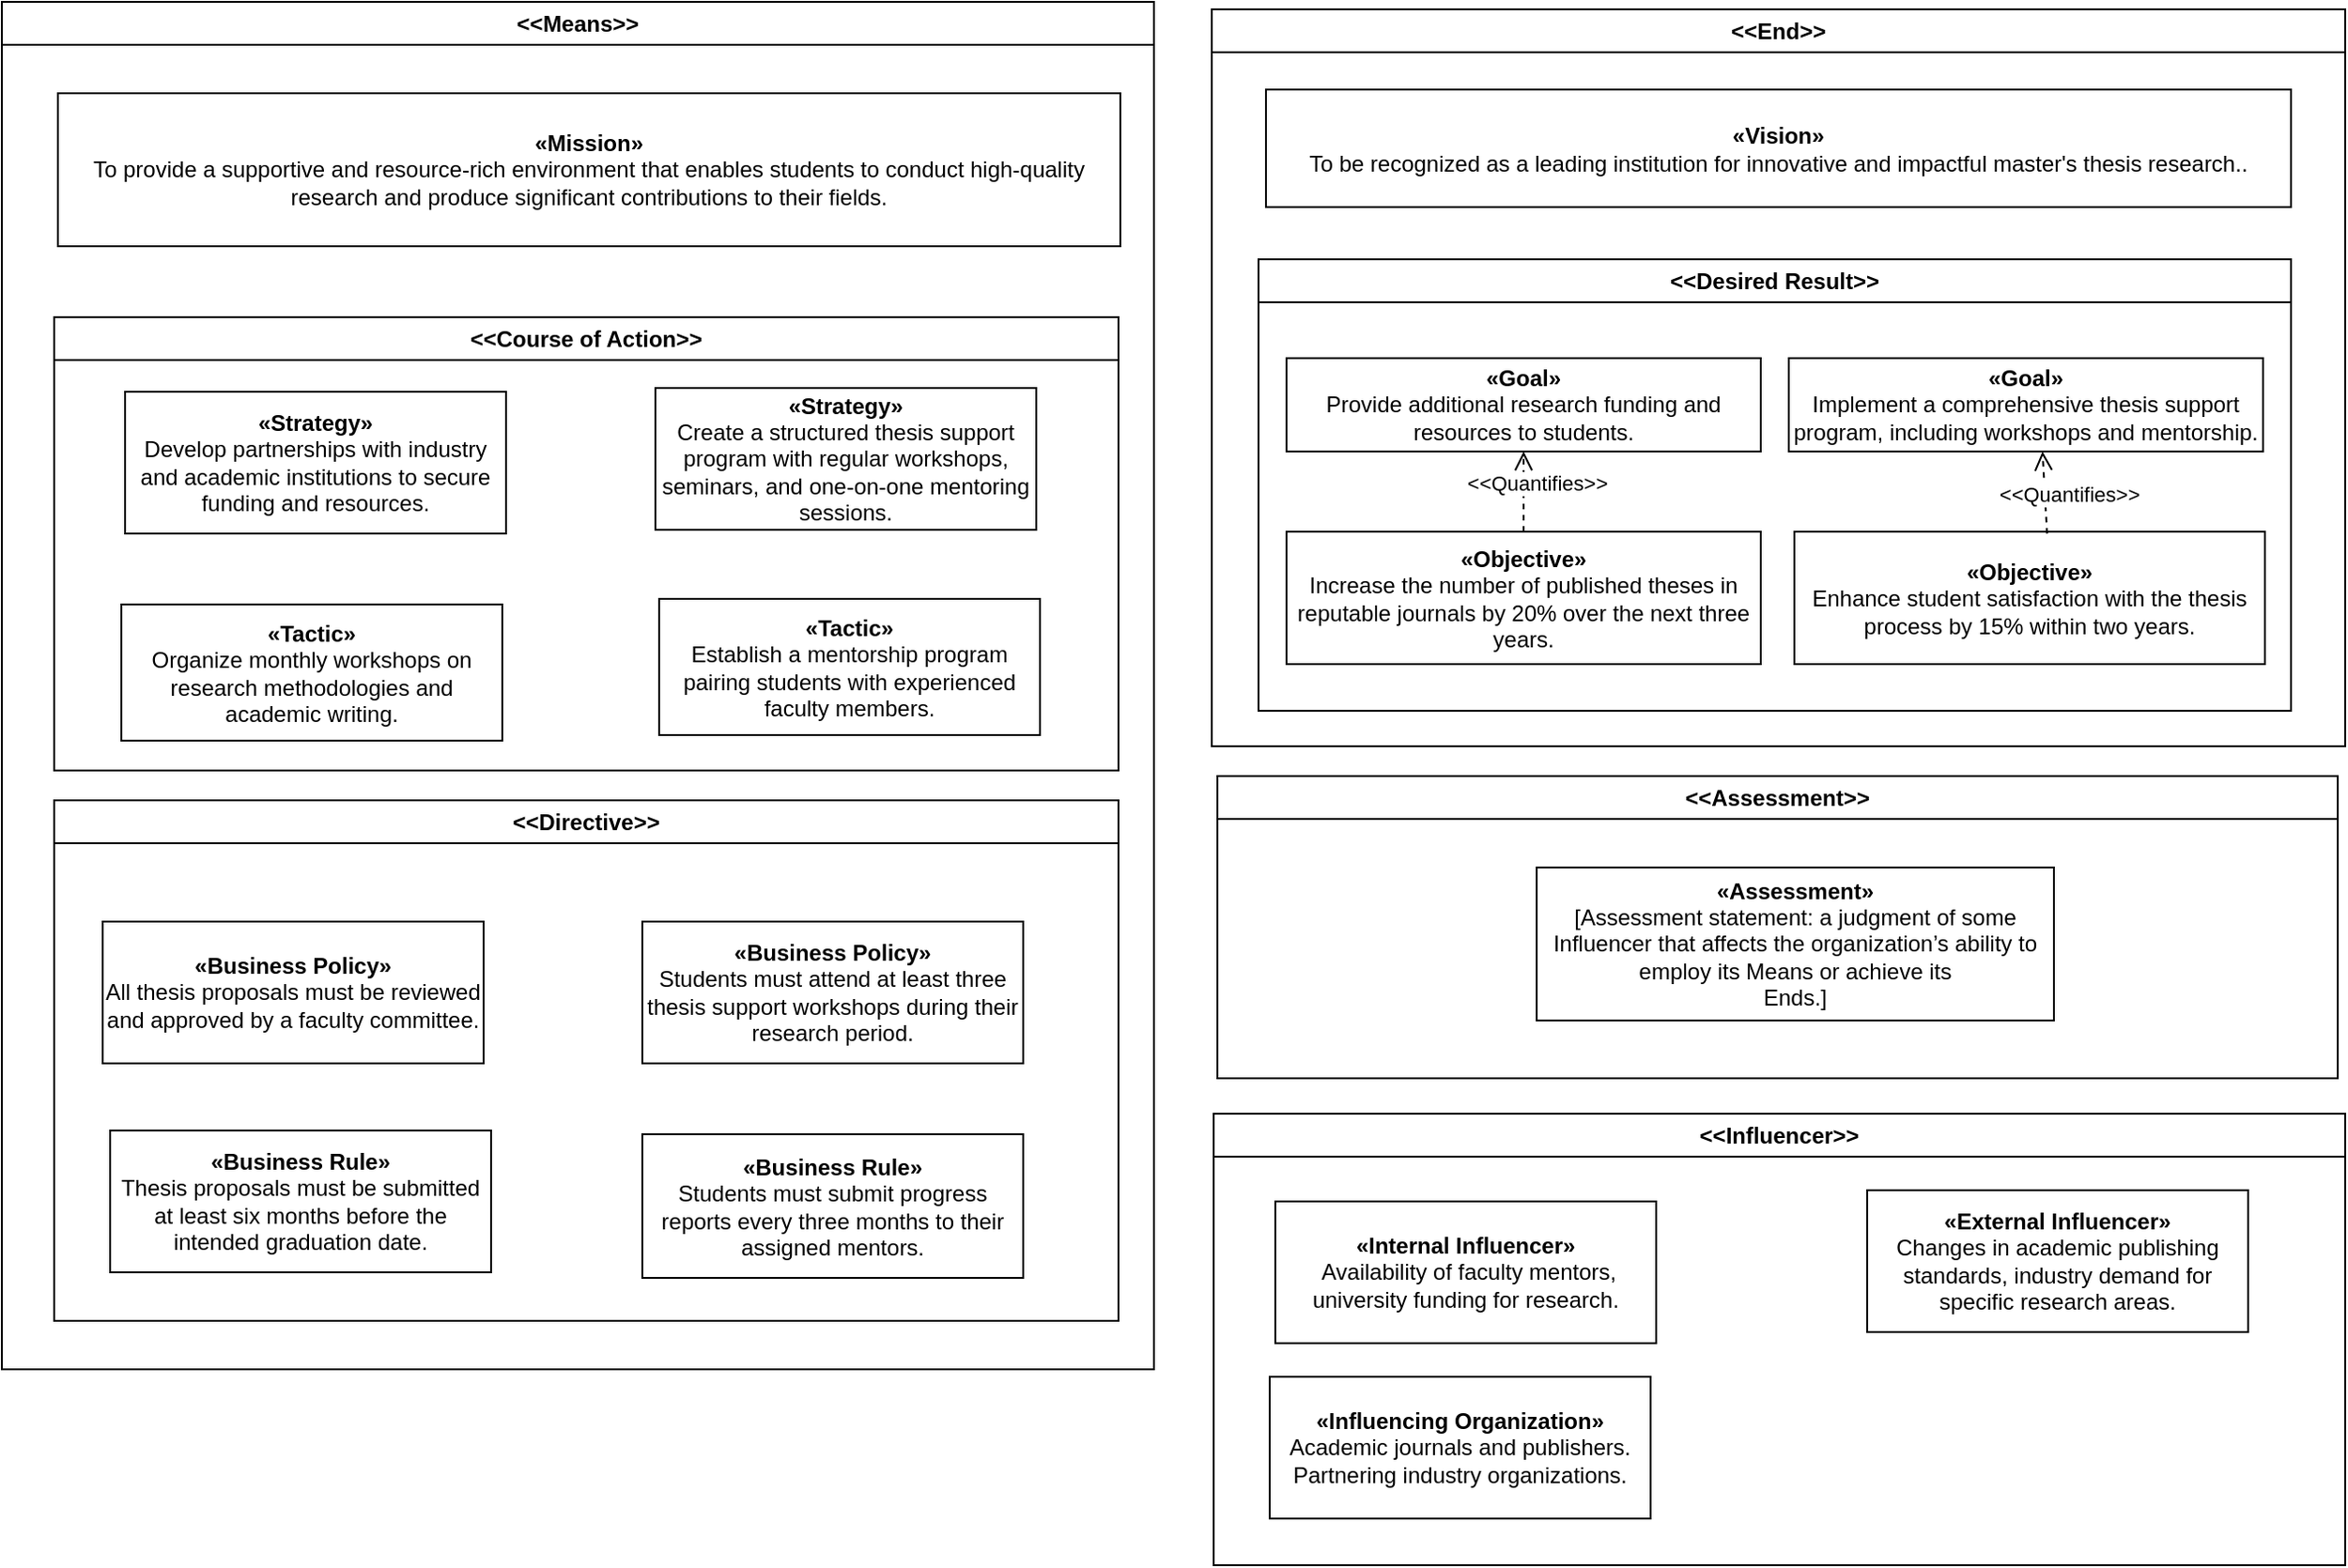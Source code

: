 <mxfile version="23.0.2" type="device">
  <diagram name="Page-1" id="p2BPDg9jxZjePueaDm7e">
    <mxGraphModel dx="2268" dy="1287" grid="0" gridSize="10" guides="1" tooltips="1" connect="1" arrows="1" fold="1" page="0" pageScale="1" pageWidth="827" pageHeight="1169" math="0" shadow="0">
      <root>
        <mxCell id="0" />
        <mxCell id="1" parent="0" />
        <UserObject label="&amp;lt;&amp;lt;End&amp;gt;&amp;gt;" tooltip="An End represents the ultimate outcomes that the business aims to achieve. It encompasses the overall aspirations and desired states that guide the organization&#39;s efforts." id="hP1qpWTvxKmi9HbJ8WEG-1">
          <mxCell style="swimlane;whiteSpace=wrap;html=1;" parent="1" vertex="1">
            <mxGeometry x="449" y="-137" width="607" height="395" as="geometry">
              <mxRectangle x="245" y="-141" width="86" height="26" as="alternateBounds" />
            </mxGeometry>
          </mxCell>
        </UserObject>
        <UserObject label="&lt;b&gt;«Vision»&lt;/b&gt;&lt;br&gt;To be recognized as a leading institution for innovative and impactful master&#39;s thesis research.." tooltip="A Vision is a broad, aspirational statement that describes the future state the organization aims to achieve. It provides a long-term direction and inspiration for the business." id="hP1qpWTvxKmi9HbJ8WEG-5">
          <mxCell style="html=1;whiteSpace=wrap;" parent="hP1qpWTvxKmi9HbJ8WEG-1" vertex="1">
            <mxGeometry x="29" y="43" width="549" height="63" as="geometry" />
          </mxCell>
        </UserObject>
        <UserObject label="&amp;lt;&amp;lt;Desired Result&amp;gt;&amp;gt;" tooltip="A Desired Result is a specific outcome that the organization wants to achieve. It can be further categorized into goals and objectives. Desired results are more concrete and measurable compared to the vision." id="hP1qpWTvxKmi9HbJ8WEG-4">
          <mxCell style="swimlane;whiteSpace=wrap;html=1;" parent="hP1qpWTvxKmi9HbJ8WEG-1" vertex="1">
            <mxGeometry x="25" y="134" width="553" height="242" as="geometry">
              <mxRectangle x="50" y="139" width="147" height="26" as="alternateBounds" />
            </mxGeometry>
          </mxCell>
        </UserObject>
        <UserObject label="&lt;b&gt;«Goal»&lt;/b&gt;&lt;br&gt;Provide additional research funding and resources to students." tooltip="A Goal is a high-level, long-term target that the organization strives to achieve. Goals are broad and provide a general direction for the business." id="hP1qpWTvxKmi9HbJ8WEG-7">
          <mxCell style="html=1;whiteSpace=wrap;" parent="hP1qpWTvxKmi9HbJ8WEG-4" vertex="1">
            <mxGeometry x="15" y="53" width="254" height="50" as="geometry" />
          </mxCell>
        </UserObject>
        <UserObject label="&lt;b&gt;«Goal»&lt;/b&gt;&lt;br&gt;Implement a comprehensive thesis support program, including workshops and mentorship." tooltip="A Goal is a high-level, long-term target that the organization strives to achieve. Goals are broad and provide a general direction for the business." id="hP1qpWTvxKmi9HbJ8WEG-8">
          <mxCell style="html=1;whiteSpace=wrap;" parent="hP1qpWTvxKmi9HbJ8WEG-4" vertex="1">
            <mxGeometry x="284" y="53" width="254" height="50" as="geometry" />
          </mxCell>
        </UserObject>
        <UserObject label="&lt;b&gt;«Objective»&lt;/b&gt;&lt;br&gt;Increase the number of published theses in reputable journals by 20% over the next three years." tooltip="A Vision is a broad, aspirational statement that describes the future state the organization aims to achieve. It provides a long-term direction and inspiration for the business." id="hP1qpWTvxKmi9HbJ8WEG-10">
          <mxCell style="html=1;whiteSpace=wrap;" parent="hP1qpWTvxKmi9HbJ8WEG-4" vertex="1">
            <mxGeometry x="15" y="146" width="254" height="71" as="geometry" />
          </mxCell>
        </UserObject>
        <UserObject label="&lt;b&gt;«Objective»&lt;/b&gt;&lt;br&gt;Enhance student satisfaction with the thesis process by 15% within two years." tooltip="A Vision is a broad, aspirational statement that describes the future state the organization aims to achieve. It provides a long-term direction and inspiration for the business." id="hP1qpWTvxKmi9HbJ8WEG-11">
          <mxCell style="html=1;whiteSpace=wrap;" parent="hP1qpWTvxKmi9HbJ8WEG-4" vertex="1">
            <mxGeometry x="287" y="146" width="252" height="71" as="geometry" />
          </mxCell>
        </UserObject>
        <UserObject label="&amp;lt;&amp;lt;Quantifies&amp;gt;&amp;gt;" tooltip="An Objective Quantifies a Goal" id="hP1qpWTvxKmi9HbJ8WEG-26">
          <mxCell style="html=1;verticalAlign=bottom;endArrow=open;dashed=1;endSize=8;curved=0;rounded=0;sourcePerimeterSpacing=8;targetPerimeterSpacing=8;entryX=0.5;entryY=1;entryDx=0;entryDy=0;exitX=0.5;exitY=0;exitDx=0;exitDy=0;" parent="hP1qpWTvxKmi9HbJ8WEG-4" source="hP1qpWTvxKmi9HbJ8WEG-10" target="hP1qpWTvxKmi9HbJ8WEG-7" edge="1">
            <mxGeometry x="-0.209" y="-7" relative="1" as="geometry">
              <mxPoint x="204" y="162" as="sourcePoint" />
              <mxPoint x="49" y="162" as="targetPoint" />
              <mxPoint as="offset" />
            </mxGeometry>
          </mxCell>
        </UserObject>
        <UserObject label="&amp;lt;&amp;lt;Quantifies&amp;gt;&amp;gt;" tooltip="An Objective Quantifies a Goal" id="hP1qpWTvxKmi9HbJ8WEG-27">
          <mxCell style="html=1;verticalAlign=bottom;endArrow=open;dashed=1;endSize=8;curved=0;rounded=0;sourcePerimeterSpacing=8;targetPerimeterSpacing=8;entryX=0.535;entryY=1.001;entryDx=0;entryDy=0;exitX=0.537;exitY=0.015;exitDx=0;exitDy=0;entryPerimeter=0;exitPerimeter=0;" parent="hP1qpWTvxKmi9HbJ8WEG-4" source="hP1qpWTvxKmi9HbJ8WEG-11" target="hP1qpWTvxKmi9HbJ8WEG-8" edge="1">
            <mxGeometry x="-0.483" y="-12" relative="1" as="geometry">
              <mxPoint x="412.5" y="142.5" as="sourcePoint" />
              <mxPoint x="412.5" y="99.5" as="targetPoint" />
              <mxPoint as="offset" />
            </mxGeometry>
          </mxCell>
        </UserObject>
        <UserObject label="&amp;lt;&amp;lt;Means&amp;gt;&amp;gt;" tooltip="A Means is some &quot;device, capability, regime, technique, restriction, agency, instrument, or method that may be called upon, activated, or enforced to achieve Ends.&quot; It does not include the tasks (business processes and workflow) necessary to exploit it, or responsibility for such tasks. Typically Means are organized into Mission, Courses of Action, and Directives." id="hP1qpWTvxKmi9HbJ8WEG-2">
          <mxCell style="swimlane;whiteSpace=wrap;html=1;startSize=23;" parent="1" vertex="1">
            <mxGeometry x="-199" y="-141" width="617" height="733" as="geometry">
              <mxRectangle x="-199" y="-141" width="116" height="26" as="alternateBounds" />
            </mxGeometry>
          </mxCell>
        </UserObject>
        <UserObject label="&amp;lt;&amp;lt;Course of Action&amp;gt;&amp;gt;" tooltip="Courses of Action are the decisions made by the enterprise about what actions to take. They go beyond just resources, skills, or competencies, and involve configuring various aspects of the enterprise (such as processes, locations, people, and time) to direct efforts towards achieving Desired Results. They represent the enterprise&#39;s chosen methods for utilizing its resources, skills, and competencies effectively." id="hP1qpWTvxKmi9HbJ8WEG-3">
          <mxCell style="swimlane;whiteSpace=wrap;html=1;" parent="hP1qpWTvxKmi9HbJ8WEG-2" vertex="1">
            <mxGeometry x="28" y="169" width="570" height="243" as="geometry">
              <mxRectangle x="30" y="92" width="132" height="26" as="alternateBounds" />
            </mxGeometry>
          </mxCell>
        </UserObject>
        <UserObject label="&lt;b&gt;«Strategy»&lt;/b&gt;&lt;br&gt;Develop partnerships with industry and academic institutions to secure funding and resources." tooltip="A Strategy is a key component of the plan for the Mission, representing the essential Course of Action to achieve Ends, particularly Goals. It channels efforts towards these Goals and is more than just a resource, skill, or competency. A Strategy is the chosen approach by the enterprise to achieve its Goals, considering environmental constraints and risks." id="hP1qpWTvxKmi9HbJ8WEG-12">
          <mxCell style="html=1;whiteSpace=wrap;" parent="hP1qpWTvxKmi9HbJ8WEG-3" vertex="1">
            <mxGeometry x="38" y="40" width="204" height="76" as="geometry" />
          </mxCell>
        </UserObject>
        <UserObject label="&lt;b&gt;«Strategy»&lt;/b&gt;&lt;br&gt;Create a structured thesis support program with regular workshops, seminars, and one-on-one mentoring sessions." tooltip="A Strategy is a key component of the plan for the Mission, representing the essential Course of Action to achieve Ends, particularly Goals. It channels efforts towards these Goals and is more than just a resource, skill, or competency. A Strategy is the chosen approach by the enterprise to achieve its Goals, considering environmental constraints and risks." id="hP1qpWTvxKmi9HbJ8WEG-13">
          <mxCell style="html=1;whiteSpace=wrap;" parent="hP1qpWTvxKmi9HbJ8WEG-3" vertex="1">
            <mxGeometry x="322" y="38" width="204" height="76" as="geometry" />
          </mxCell>
        </UserObject>
        <UserObject label="&lt;b&gt;«Tactic»&lt;/b&gt;&lt;br&gt;Organize monthly workshops on research methodologies and academic writing." tooltip="A Tactic is a specific Course of Action that details part of a Strategy. It implements the Strategy by outlining specific actions to be taken." id="hP1qpWTvxKmi9HbJ8WEG-14">
          <mxCell style="html=1;whiteSpace=wrap;" parent="hP1qpWTvxKmi9HbJ8WEG-3" vertex="1">
            <mxGeometry x="36.0" y="154" width="204" height="73" as="geometry" />
          </mxCell>
        </UserObject>
        <UserObject label="&lt;b&gt;«Tactic»&lt;/b&gt;&lt;br&gt;Establish a mentorship program pairing students with experienced faculty members." tooltip="A Tactic is a specific Course of Action that details part of a Strategy. It implements the Strategy by outlining specific actions to be taken." id="hP1qpWTvxKmi9HbJ8WEG-15">
          <mxCell style="html=1;whiteSpace=wrap;" parent="hP1qpWTvxKmi9HbJ8WEG-3" vertex="1">
            <mxGeometry x="324.0" y="151" width="204" height="73" as="geometry" />
          </mxCell>
        </UserObject>
        <UserObject label="&lt;b&gt;«Mission»&lt;/b&gt;&lt;br&gt;To provide a supportive and resource-rich environment that enables students to conduct high-quality research and produce significant contributions to their fields." tooltip="A Mission describes the ongoing operational activities of the enterprise, outlining what the business does or will do on a daily basis. It makes the Vision actionable by detailing the continuous activities that bring the Vision to life. Strategies are used to plan the Mission." id="hP1qpWTvxKmi9HbJ8WEG-6">
          <mxCell style="html=1;whiteSpace=wrap;" parent="hP1qpWTvxKmi9HbJ8WEG-2" vertex="1">
            <mxGeometry x="30" y="49" width="569" height="82" as="geometry" />
          </mxCell>
        </UserObject>
        <UserObject label="&amp;lt;&amp;lt;Directive&amp;gt;&amp;gt;" tooltip="Directives are divided into Business Policies and Business Rules. Business Policies are not directly actionable, while Business Rules are and need to be defined and managed for consistency and completeness. Business Rules are derived from Business Policies." id="hP1qpWTvxKmi9HbJ8WEG-17">
          <mxCell style="swimlane;whiteSpace=wrap;html=1;" parent="hP1qpWTvxKmi9HbJ8WEG-2" vertex="1">
            <mxGeometry x="28" y="428" width="570" height="279" as="geometry">
              <mxRectangle x="347" y="167" width="126" height="26" as="alternateBounds" />
            </mxGeometry>
          </mxCell>
        </UserObject>
        <UserObject label="&lt;b&gt;«Business Policy»&lt;/b&gt;&lt;br&gt;All thesis proposals must be reviewed and approved by a faculty committee." tooltip="A Business Policy is a Directive that is not directly enforceable but serves to govern or guide the enterprise. Business Policies provide the foundation for Business Rules and also govern Business Processes." id="hP1qpWTvxKmi9HbJ8WEG-18">
          <mxCell style="html=1;whiteSpace=wrap;" parent="hP1qpWTvxKmi9HbJ8WEG-17" vertex="1">
            <mxGeometry x="26" y="65" width="204" height="76" as="geometry" />
          </mxCell>
        </UserObject>
        <UserObject label="&lt;b&gt;«Business Policy»&lt;/b&gt;&lt;br&gt;Students must attend at least three thesis support workshops during their research period." tooltip="A Business Policy is a Directive that is not directly enforceable but serves to govern or guide the enterprise. Business Policies provide the foundation for Business Rules and also govern Business Processes." id="hP1qpWTvxKmi9HbJ8WEG-19">
          <mxCell style="html=1;whiteSpace=wrap;" parent="hP1qpWTvxKmi9HbJ8WEG-17" vertex="1">
            <mxGeometry x="315" y="65" width="204" height="76" as="geometry" />
          </mxCell>
        </UserObject>
        <UserObject label="&lt;b&gt;«Business Rule»&lt;/b&gt;&lt;br&gt;Thesis proposals must be submitted at least six months before the intended graduation date." tooltip="A Business Rule is a Directive intended to govern, guide, or influence business behavior in support of a Business Policy. It is formulated in response to an Opportunity, Threat, Strength, or Weakness and does not require additional interpretation to undertake Strategies or Tactics. Business Rules are often derived from Business Policies and guide Business Processes." id="hP1qpWTvxKmi9HbJ8WEG-20">
          <mxCell style="html=1;whiteSpace=wrap;" parent="hP1qpWTvxKmi9HbJ8WEG-17" vertex="1">
            <mxGeometry x="30.0" y="177" width="204" height="76" as="geometry" />
          </mxCell>
        </UserObject>
        <UserObject label="&lt;b&gt;«Business Rule»&lt;/b&gt;&lt;br&gt;Students must submit progress reports every three months to their assigned mentors." tooltip="A Business Rule is a Directive intended to govern, guide, or influence business behavior in support of a Business Policy. It is formulated in response to an Opportunity, Threat, Strength, or Weakness and does not require additional interpretation to undertake Strategies or Tactics. Business Rules are often derived from Business Policies and guide Business Processes." id="hP1qpWTvxKmi9HbJ8WEG-21">
          <mxCell style="html=1;whiteSpace=wrap;" parent="hP1qpWTvxKmi9HbJ8WEG-17" vertex="1">
            <mxGeometry x="315" y="179" width="204" height="77" as="geometry" />
          </mxCell>
        </UserObject>
        <UserObject label="&amp;lt;&amp;lt;Influencer&amp;gt;&amp;gt;" tooltip="An Influencer is any factor that can cause changes impacting the enterprise&#39;s use of its Means or the achievement of its Ends. It can also confirm the absence of expected changes. Influencers can be either internal (originating within the enterprise) or external (originating outside the enterprise)." id="hP1qpWTvxKmi9HbJ8WEG-22">
          <mxCell style="swimlane;whiteSpace=wrap;html=1;" parent="1" vertex="1">
            <mxGeometry x="450" y="455" width="606" height="242" as="geometry">
              <mxRectangle x="-177" y="712" width="120" height="26" as="alternateBounds" />
            </mxGeometry>
          </mxCell>
        </UserObject>
        <UserObject label="&lt;b&gt;«Internal Influencer»&lt;/b&gt;&lt;br&gt;&amp;nbsp;Availability of faculty mentors, university funding for research." tooltip="An Internal Influencer is a factor originating within the enterprise that can affect its performance and decision-making. Examples include organizational culture, internal policies, employee skills, and available resources." id="hP1qpWTvxKmi9HbJ8WEG-23">
          <mxCell style="html=1;whiteSpace=wrap;" parent="hP1qpWTvxKmi9HbJ8WEG-22" vertex="1">
            <mxGeometry x="33" y="47" width="204" height="76" as="geometry" />
          </mxCell>
        </UserObject>
        <UserObject label="&lt;b&gt;«Influencing Organization»&lt;/b&gt;&lt;br&gt;&lt;div&gt;Academic journals and publishers.&lt;/div&gt;&lt;div&gt;Partnering industry organizations.&lt;/div&gt;" tooltip="An Influencing Organization is an external entity that impacts the enterprise being modeled in the BMM. It is the source of Influencers that affect the enterprise." id="hP1qpWTvxKmi9HbJ8WEG-24">
          <mxCell style="html=1;whiteSpace=wrap;" parent="hP1qpWTvxKmi9HbJ8WEG-22" vertex="1">
            <mxGeometry x="30" y="141" width="204" height="76" as="geometry" />
          </mxCell>
        </UserObject>
        <UserObject label="&lt;b&gt;«External Influencer»&lt;/b&gt;&lt;br&gt;Changes in academic publishing standards, industry demand for specific research areas." tooltip="An External Influencer is a factor originating outside the enterprise that can impact its operations, strategies, or goals. Examples include market trends, economic conditions, regulatory changes, and competitive actions." id="hP1qpWTvxKmi9HbJ8WEG-25">
          <mxCell style="html=1;whiteSpace=wrap;" parent="hP1qpWTvxKmi9HbJ8WEG-22" vertex="1">
            <mxGeometry x="350" y="41" width="204" height="76" as="geometry" />
          </mxCell>
        </UserObject>
        <UserObject label="&amp;lt;&amp;lt;Assessment&amp;gt;&amp;gt;" tooltip="Assessments are judgments of some Influencers that affects the organization’s ability to employ its Means or achieve its&#xa;Ends." id="33MlbjpWQUjK8lD807qd-1">
          <mxCell style="swimlane;whiteSpace=wrap;html=1;" vertex="1" parent="1">
            <mxGeometry x="452" y="274" width="600" height="162" as="geometry">
              <mxRectangle x="593" y="329" width="126" height="26" as="alternateBounds" />
            </mxGeometry>
          </mxCell>
        </UserObject>
        <UserObject label="&lt;b&gt;«Assessment»&lt;/b&gt;&lt;br&gt;[Assessment statement:&amp;nbsp;a judgment of some Influencer that affects the organization’s ability to employ its Means or achieve its&lt;br&gt;&lt;span style=&quot;background-color: initial;&quot;&gt;Ends.&lt;/span&gt;]" tooltip="An Assessment is a judgment of some Influencer that affects the organization’s ability to employ its Means or achieve its&#xa;Ends." id="33MlbjpWQUjK8lD807qd-2">
          <mxCell style="html=1;whiteSpace=wrap;" vertex="1" parent="33MlbjpWQUjK8lD807qd-1">
            <mxGeometry x="171" y="49" width="277" height="82" as="geometry" />
          </mxCell>
        </UserObject>
      </root>
    </mxGraphModel>
  </diagram>
</mxfile>
